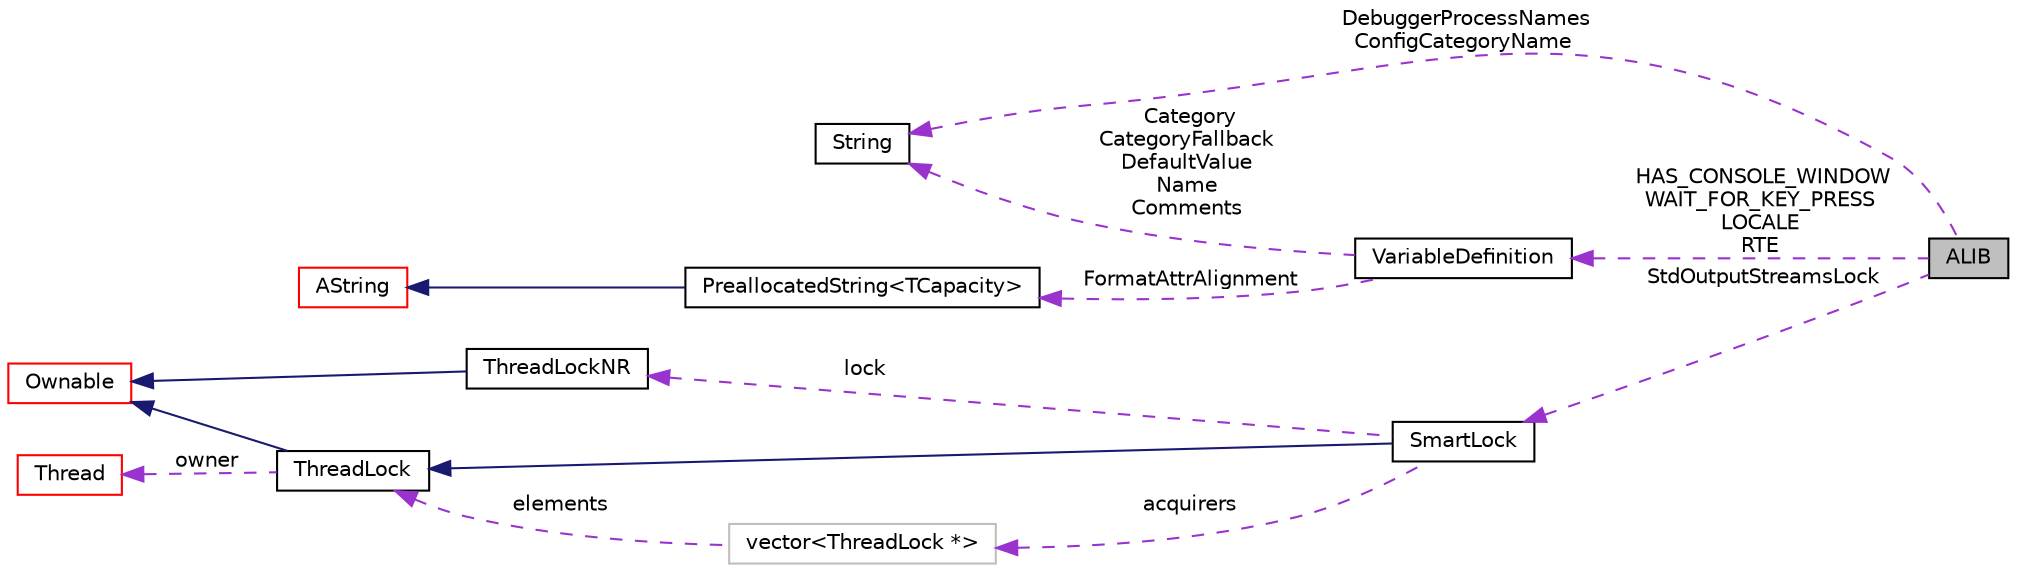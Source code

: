 digraph "ALIB"
{
  edge [fontname="Helvetica",fontsize="10",labelfontname="Helvetica",labelfontsize="10"];
  node [fontname="Helvetica",fontsize="10",shape=record];
  rankdir="LR";
  Node1 [label="ALIB",height=0.2,width=0.4,color="black", fillcolor="grey75", style="filled", fontcolor="black"];
  Node16 [label="vector\<ThreadLock *\>",height=0.2,width=0.4,color="grey75", fillcolor="white", style="filled"];
  Node4 [label="PreallocatedString\<TCapacity\>",height=0.2,width=0.4,color="black", fillcolor="white", style="filled",URL="$classaworx_1_1lib_1_1strings_1_1PreallocatedString.html"];
  Node2 -> Node1 [dir="back",color="darkorchid3",fontsize="10",style="dashed",label=" DebuggerProcessNames\nConfigCategoryName" ,fontname="Helvetica"];
  Node2 -> Node3 [dir="back",color="darkorchid3",fontsize="10",style="dashed",label=" Category\nCategoryFallback\nDefaultValue\nName\nComments" ,fontname="Helvetica"];
  Node3 -> Node1 [dir="back",color="darkorchid3",fontsize="10",style="dashed",label=" HAS_CONSOLE_WINDOW\nWAIT_FOR_KEY_PRESS\nLOCALE\nRTE" ,fontname="Helvetica"];
  Node4 -> Node3 [dir="back",color="darkorchid3",fontsize="10",style="dashed",label=" FormatAttrAlignment" ,fontname="Helvetica"];
  Node5 -> Node4 [dir="back",color="midnightblue",fontsize="10",style="solid",fontname="Helvetica"];
  Node7 -> Node1 [dir="back",color="darkorchid3",fontsize="10",style="dashed",label=" StdOutputStreamsLock" ,fontname="Helvetica"];
  Node8 -> Node7 [dir="back",color="midnightblue",fontsize="10",style="solid",fontname="Helvetica"];
  Node8 -> Node16 [dir="back",color="darkorchid3",fontsize="10",style="dashed",label=" elements" ,fontname="Helvetica"];
  Node9 -> Node8 [dir="back",color="midnightblue",fontsize="10",style="solid",fontname="Helvetica"];
  Node9 -> Node15 [dir="back",color="midnightblue",fontsize="10",style="solid",fontname="Helvetica"];
  Node10 -> Node8 [dir="back",color="darkorchid3",fontsize="10",style="dashed",label=" owner" ,fontname="Helvetica"];
  Node15 -> Node7 [dir="back",color="darkorchid3",fontsize="10",style="dashed",label=" lock" ,fontname="Helvetica"];
  Node16 -> Node7 [dir="back",color="darkorchid3",fontsize="10",style="dashed",label=" acquirers" ,fontname="Helvetica"];
  Node2 [label="String",height=0.2,width=0.4,color="black", fillcolor="white", style="filled",URL="$classaworx_1_1lib_1_1strings_1_1String.html"];
  Node3 [label="VariableDefinition",height=0.2,width=0.4,color="black", fillcolor="white", style="filled",URL="$structaworx_1_1lib_1_1config_1_1VariableDefinition.html"];
  Node5 [label="AString",height=0.2,width=0.4,color="red", fillcolor="white", style="filled",URL="$classaworx_1_1lib_1_1strings_1_1AString.html"];
  Node7 [label="SmartLock",height=0.2,width=0.4,color="black", fillcolor="white", style="filled",URL="$classaworx_1_1lib_1_1threads_1_1SmartLock.html"];
  Node8 [label="ThreadLock",height=0.2,width=0.4,color="black", fillcolor="white", style="filled",URL="$classaworx_1_1lib_1_1threads_1_1ThreadLock.html"];
  Node9 [label="Ownable",height=0.2,width=0.4,color="red", fillcolor="white", style="filled",URL="$classaworx_1_1lib_1_1lang_1_1Ownable.html"];
  Node10 [label="Thread",height=0.2,width=0.4,color="red", fillcolor="white", style="filled",URL="$classaworx_1_1lib_1_1threads_1_1Thread.html"];
  Node15 [label="ThreadLockNR",height=0.2,width=0.4,color="black", fillcolor="white", style="filled",URL="$classaworx_1_1lib_1_1threads_1_1ThreadLockNR.html"];
}

